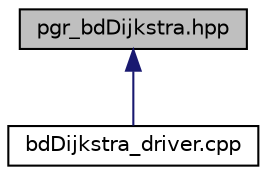digraph "pgr_bdDijkstra.hpp"
{
 // LATEX_PDF_SIZE
  edge [fontname="Helvetica",fontsize="10",labelfontname="Helvetica",labelfontsize="10"];
  node [fontname="Helvetica",fontsize="10",shape=record];
  Node1 [label="pgr_bdDijkstra.hpp",height=0.2,width=0.4,color="black", fillcolor="grey75", style="filled", fontcolor="black",tooltip=" "];
  Node1 -> Node2 [dir="back",color="midnightblue",fontsize="10",style="solid",fontname="Helvetica"];
  Node2 [label="bdDijkstra_driver.cpp",height=0.2,width=0.4,color="black", fillcolor="white", style="filled",URL="$bdDijkstra__driver_8cpp.html",tooltip=" "];
}
